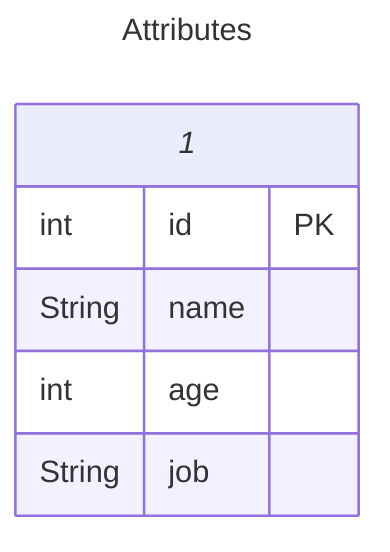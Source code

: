 ---
title: Attributes
---
erDiagram
    _1_ {
        int id PK
        String name
        int age
        String job
    }